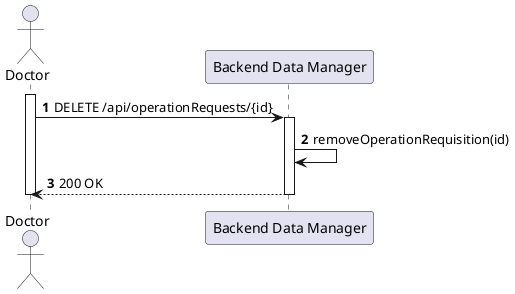 @startuml process-view
autonumber

actor "Doctor" as Doctor
participant BackendDataManagement as "Backend Data Manager"

activate Doctor
    Doctor -> BackendDataManagement : DELETE /api/operationRequests/{id}
    activate BackendDataManagement
        BackendDataManagement -> BackendDataManagement : removeOperationRequisition(id)
        BackendDataManagement --> Doctor : 200 OK
    deactivate BackendDataManagement
deactivate Doctor